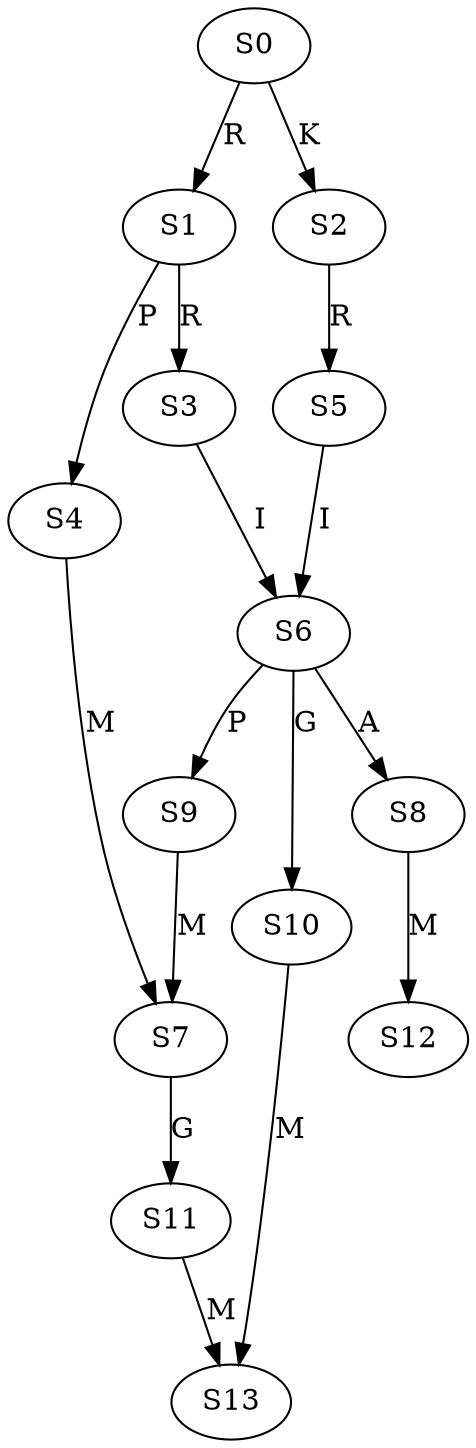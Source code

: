 strict digraph  {
	S0 -> S1 [ label = R ];
	S0 -> S2 [ label = K ];
	S1 -> S3 [ label = R ];
	S1 -> S4 [ label = P ];
	S2 -> S5 [ label = R ];
	S3 -> S6 [ label = I ];
	S4 -> S7 [ label = M ];
	S5 -> S6 [ label = I ];
	S6 -> S8 [ label = A ];
	S6 -> S9 [ label = P ];
	S6 -> S10 [ label = G ];
	S7 -> S11 [ label = G ];
	S8 -> S12 [ label = M ];
	S9 -> S7 [ label = M ];
	S10 -> S13 [ label = M ];
	S11 -> S13 [ label = M ];
}
